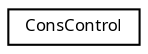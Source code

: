 digraph "Graphical Class Hierarchy"
{
  edge [fontname="Sans",fontsize="8",labelfontname="Sans",labelfontsize="8"];
  node [fontname="Sans",fontsize="8",shape=record];
  rankdir="LR";
  Node1 [label="ConsControl",height=0.2,width=0.4,color="black", fillcolor="white", style="filled",URL="$struct_cons_control.html"];
}

